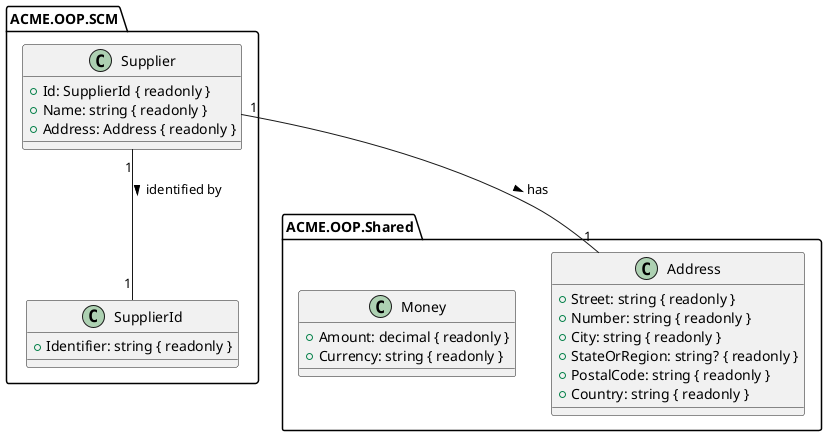 @startuml
package "ACME.OOP.Shared" as Shared {
    class "Address" as Address {
        +Street: string { readonly }
        +Number: string { readonly }
        +City: string { readonly }
        +StateOrRegion: string? { readonly }
        +PostalCode: string { readonly }
        +Country: string { readonly }
    }
    
    class "Money" as Money {
        +Amount: decimal { readonly }
        +Currency: string { readonly }
    }
}

package "ACME.OOP.SCM" as SCM {
    class "SupplierId" as SupplierId {
        +Identifier: string { readonly }
    }
    class "Supplier" as Supplier {
        +Id: SupplierId { readonly }
        +Name: string { readonly }
        +Address: Address { readonly }
    }
    Supplier "1" -- "1" Address : has >
    Supplier "1" -- "1" SupplierId : identified by >
}
@enduml